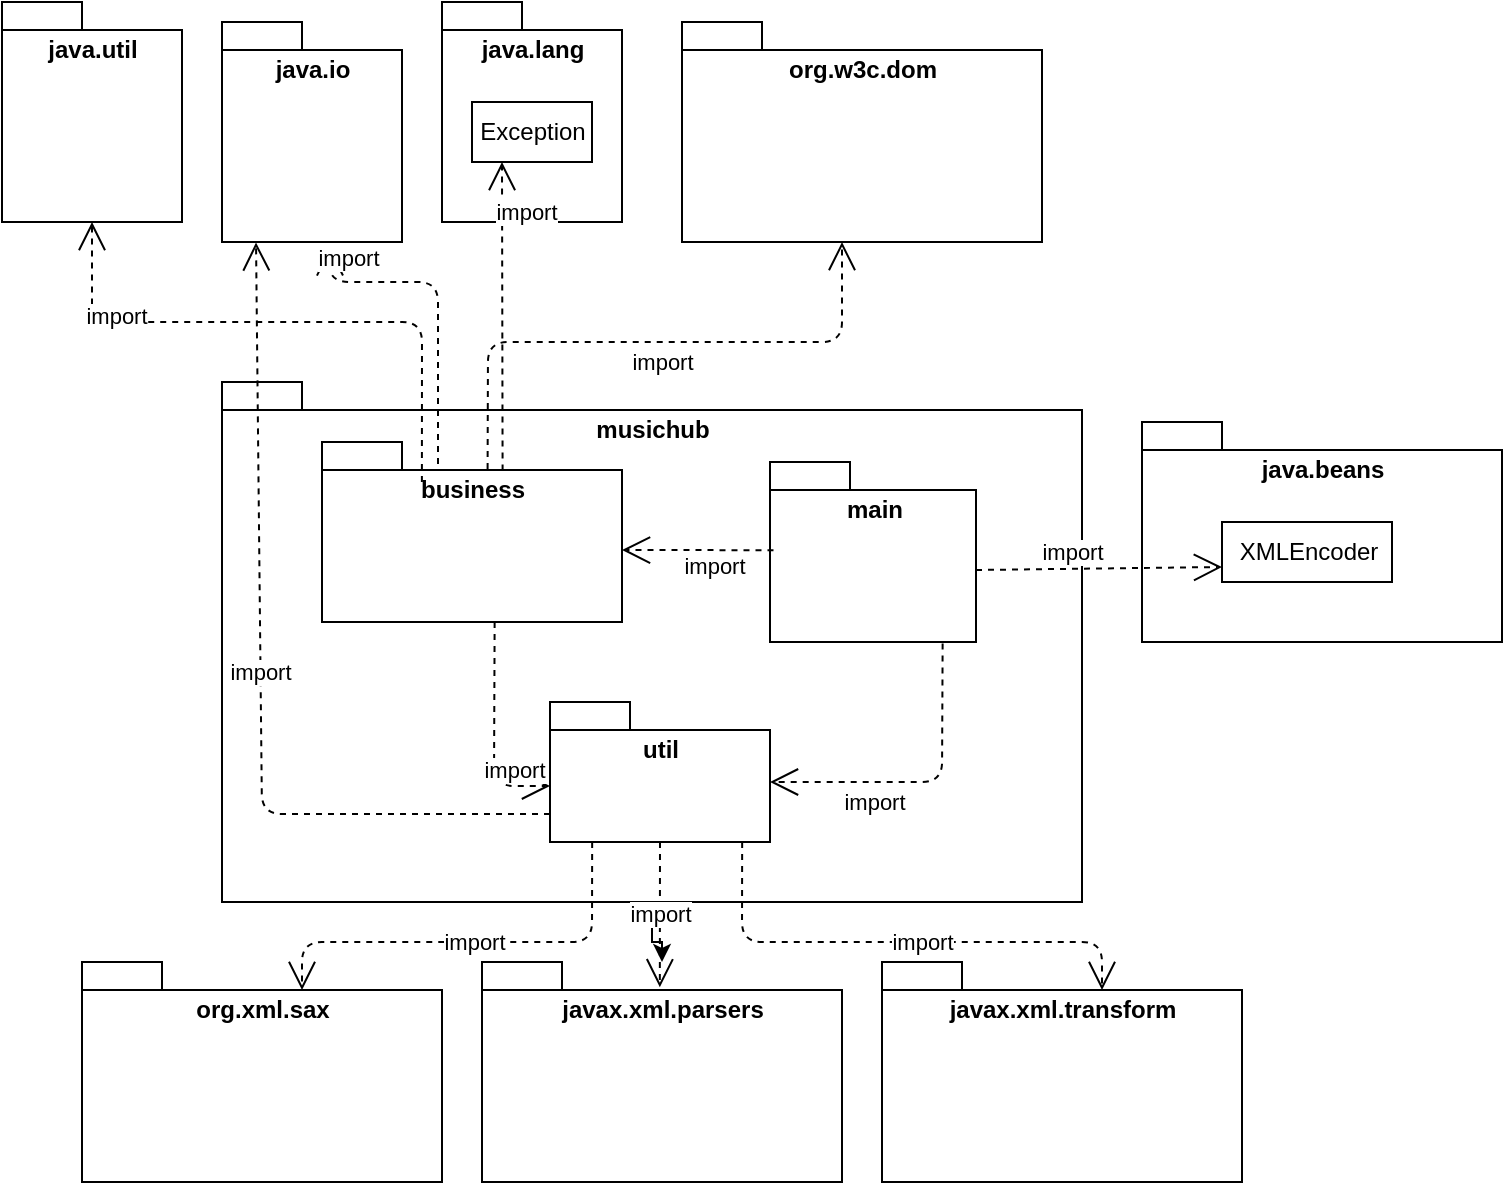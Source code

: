 <mxfile version="14.6.6" type="device"><diagram id="O3Z_Zbh_njxLlbl6jxLN" name="Page-1"><mxGraphModel dx="984" dy="341" grid="1" gridSize="10" guides="1" tooltips="1" connect="1" arrows="1" fold="1" page="1" pageScale="1" pageWidth="827" pageHeight="1169" math="0" shadow="0"><root><mxCell id="0"/><mxCell id="1" parent="0"/><mxCell id="yQxWsXBy1HlQLIvJthaa-1" value="" style="edgeStyle=orthogonalEdgeStyle;rounded=0;orthogonalLoop=1;jettySize=auto;html=1;" edge="1" parent="1" source="yQxWsXBy1HlQLIvJthaa-2" target="yQxWsXBy1HlQLIvJthaa-21"><mxGeometry relative="1" as="geometry"/></mxCell><mxCell id="yQxWsXBy1HlQLIvJthaa-2" value="musichub" style="shape=folder;fontStyle=1;spacingTop=10;tabWidth=40;tabHeight=14;tabPosition=left;html=1;align=center;verticalAlign=top;" vertex="1" parent="1"><mxGeometry x="160" y="200" width="430" height="260" as="geometry"/></mxCell><mxCell id="yQxWsXBy1HlQLIvJthaa-3" value="business" style="shape=folder;fontStyle=1;spacingTop=10;tabWidth=40;tabHeight=14;tabPosition=left;html=1;align=center;verticalAlign=top;" vertex="1" parent="1"><mxGeometry x="210" y="230" width="150" height="90" as="geometry"/></mxCell><mxCell id="yQxWsXBy1HlQLIvJthaa-4" value="main" style="shape=folder;fontStyle=1;spacingTop=10;tabWidth=40;tabHeight=14;tabPosition=left;html=1;align=center;verticalAlign=top;" vertex="1" parent="1"><mxGeometry x="434" y="240" width="103" height="90" as="geometry"/></mxCell><mxCell id="yQxWsXBy1HlQLIvJthaa-5" value="util" style="shape=folder;fontStyle=1;spacingTop=10;tabWidth=40;tabHeight=14;tabPosition=left;html=1;align=center;verticalAlign=top;" vertex="1" parent="1"><mxGeometry x="324" y="360" width="110" height="70" as="geometry"/></mxCell><mxCell id="yQxWsXBy1HlQLIvJthaa-6" value="java.io" style="shape=folder;fontStyle=1;spacingTop=10;tabWidth=40;tabHeight=14;tabPosition=left;html=1;align=center;verticalAlign=top;" vertex="1" parent="1"><mxGeometry x="160" y="20" width="90" height="110" as="geometry"/></mxCell><mxCell id="yQxWsXBy1HlQLIvJthaa-7" value="import" style="endArrow=open;endSize=12;dashed=1;html=1;entryX=0.017;entryY=0.49;entryDx=0;entryDy=0;entryPerimeter=0;exitX=0.017;exitY=0.49;exitDx=0;exitDy=0;exitPerimeter=0;" edge="1" parent="1" source="yQxWsXBy1HlQLIvJthaa-4"><mxGeometry x="-0.214" y="8" width="160" relative="1" as="geometry"><mxPoint x="510" y="284.29" as="sourcePoint"/><mxPoint x="360" y="284" as="targetPoint"/><mxPoint as="offset"/></mxGeometry></mxCell><mxCell id="yQxWsXBy1HlQLIvJthaa-8" value="import" style="endArrow=open;endSize=12;dashed=1;html=1;entryX=0.838;entryY=1.009;entryDx=0;entryDy=0;entryPerimeter=0;exitX=0.838;exitY=1.009;exitDx=0;exitDy=0;exitPerimeter=0;" edge="1" parent="1" source="yQxWsXBy1HlQLIvJthaa-4"><mxGeometry x="0.336" y="10" width="160" relative="1" as="geometry"><mxPoint x="520" y="330" as="sourcePoint"/><mxPoint x="434" y="400" as="targetPoint"/><Array as="points"><mxPoint x="520" y="400"/></Array><mxPoint as="offset"/></mxGeometry></mxCell><mxCell id="yQxWsXBy1HlQLIvJthaa-9" value="import" style="endArrow=open;endSize=12;dashed=1;html=1;entryX=0.599;entryY=1.024;entryDx=0;entryDy=0;entryPerimeter=0;" edge="1" parent="1" target="yQxWsXBy1HlQLIvJthaa-6"><mxGeometry x="0.679" y="-12" width="160" relative="1" as="geometry"><mxPoint x="268" y="241" as="sourcePoint"/><mxPoint x="340" y="180" as="targetPoint"/><Array as="points"><mxPoint x="268" y="150"/><mxPoint x="214" y="150"/></Array><mxPoint as="offset"/></mxGeometry></mxCell><mxCell id="yQxWsXBy1HlQLIvJthaa-10" value="org.w3c.dom" style="shape=folder;fontStyle=1;spacingTop=10;tabWidth=40;tabHeight=14;tabPosition=left;html=1;align=center;verticalAlign=top;" vertex="1" parent="1"><mxGeometry x="390" y="20" width="180" height="110" as="geometry"/></mxCell><mxCell id="yQxWsXBy1HlQLIvJthaa-11" value="import" style="endArrow=open;endSize=12;dashed=1;html=1;entryX=0.599;entryY=1.024;entryDx=0;entryDy=0;entryPerimeter=0;exitX=0.552;exitY=0.15;exitDx=0;exitDy=0;exitPerimeter=0;" edge="1" parent="1" source="yQxWsXBy1HlQLIvJthaa-3"><mxGeometry x="0.036" y="-10" width="160" relative="1" as="geometry"><mxPoint x="300" y="180" as="sourcePoint"/><mxPoint x="470" y="130.0" as="targetPoint"/><mxPoint as="offset"/><Array as="points"><mxPoint x="293" y="180"/><mxPoint x="470" y="180"/></Array></mxGeometry></mxCell><mxCell id="yQxWsXBy1HlQLIvJthaa-12" value="java.lang" style="shape=folder;fontStyle=1;spacingTop=10;tabWidth=40;tabHeight=14;tabPosition=left;html=1;align=center;verticalAlign=top;" vertex="1" parent="1"><mxGeometry x="270" y="10" width="90" height="110" as="geometry"/></mxCell><mxCell id="yQxWsXBy1HlQLIvJthaa-13" value="import" style="endArrow=open;endSize=12;dashed=1;html=1;entryX=0.25;entryY=1;entryDx=0;entryDy=0;exitX=0.602;exitY=0.159;exitDx=0;exitDy=0;exitPerimeter=0;" edge="1" parent="1" source="yQxWsXBy1HlQLIvJthaa-3" target="yQxWsXBy1HlQLIvJthaa-14"><mxGeometry x="0.679" y="-12" width="160" relative="1" as="geometry"><mxPoint x="342.04" y="240" as="sourcePoint"/><mxPoint x="287.95" y="131.64" as="targetPoint"/><mxPoint as="offset"/></mxGeometry></mxCell><mxCell id="yQxWsXBy1HlQLIvJthaa-14" value="Exception" style="html=1;align=center;" vertex="1" parent="1"><mxGeometry x="285" y="60" width="60" height="30" as="geometry"/></mxCell><mxCell id="yQxWsXBy1HlQLIvJthaa-15" value="import" style="endArrow=open;endSize=12;dashed=1;html=1;entryX=0;entryY=0;entryDx=0;entryDy=42;entryPerimeter=0;exitX=0;exitY=0;exitDx=0;exitDy=42;exitPerimeter=0;" edge="1" parent="1" target="yQxWsXBy1HlQLIvJthaa-5"><mxGeometry x="0.336" y="10" width="160" relative="1" as="geometry"><mxPoint x="296.314" y="320.0" as="sourcePoint"/><mxPoint x="210" y="389.19" as="targetPoint"/><Array as="points"><mxPoint x="296" y="402"/></Array><mxPoint as="offset"/></mxGeometry></mxCell><mxCell id="yQxWsXBy1HlQLIvJthaa-16" value="java.util" style="shape=folder;fontStyle=1;spacingTop=10;tabWidth=40;tabHeight=14;tabPosition=left;html=1;align=center;verticalAlign=top;" vertex="1" parent="1"><mxGeometry x="50" y="10" width="90" height="110" as="geometry"/></mxCell><mxCell id="yQxWsXBy1HlQLIvJthaa-17" value="import" style="endArrow=open;endSize=12;dashed=1;html=1;entryX=0.5;entryY=1;entryDx=0;entryDy=0;entryPerimeter=0;exitX=0.333;exitY=0.222;exitDx=0;exitDy=0;exitPerimeter=0;" edge="1" parent="1" source="yQxWsXBy1HlQLIvJthaa-3" target="yQxWsXBy1HlQLIvJthaa-16"><mxGeometry x="0.679" y="-12" width="160" relative="1" as="geometry"><mxPoint x="250.0" y="240" as="sourcePoint"/><mxPoint x="195.91" y="131.64" as="targetPoint"/><Array as="points"><mxPoint x="260" y="170"/><mxPoint x="95" y="170"/></Array><mxPoint as="offset"/></mxGeometry></mxCell><mxCell id="yQxWsXBy1HlQLIvJthaa-18" value="java.beans" style="shape=folder;fontStyle=1;spacingTop=10;tabWidth=40;tabHeight=14;tabPosition=left;html=1;align=center;verticalAlign=top;" vertex="1" parent="1"><mxGeometry x="620" y="220" width="180" height="110" as="geometry"/></mxCell><mxCell id="yQxWsXBy1HlQLIvJthaa-19" value="import" style="endArrow=open;endSize=12;dashed=1;html=1;entryX=0;entryY=0.75;entryDx=0;entryDy=0;exitX=0.017;exitY=0.49;exitDx=0;exitDy=0;exitPerimeter=0;" edge="1" parent="1" target="yQxWsXBy1HlQLIvJthaa-20"><mxGeometry x="-0.214" y="8" width="160" relative="1" as="geometry"><mxPoint x="537" y="294" as="sourcePoint"/><mxPoint x="612.751" y="294.1" as="targetPoint"/><mxPoint as="offset"/></mxGeometry></mxCell><mxCell id="yQxWsXBy1HlQLIvJthaa-20" value="XMLEncoder" style="html=1;align=center;" vertex="1" parent="1"><mxGeometry x="660" y="270" width="85" height="30" as="geometry"/></mxCell><mxCell id="yQxWsXBy1HlQLIvJthaa-21" value="javax.xml.parsers" style="shape=folder;fontStyle=1;spacingTop=10;tabWidth=40;tabHeight=14;tabPosition=left;html=1;align=center;verticalAlign=top;" vertex="1" parent="1"><mxGeometry x="290" y="490" width="180" height="110" as="geometry"/></mxCell><mxCell id="yQxWsXBy1HlQLIvJthaa-22" value="import" style="endArrow=open;endSize=12;dashed=1;html=1;exitX=0.5;exitY=1;exitDx=0;exitDy=0;exitPerimeter=0;entryX=0.494;entryY=0.115;entryDx=0;entryDy=0;entryPerimeter=0;" edge="1" parent="1" source="yQxWsXBy1HlQLIvJthaa-5" target="yQxWsXBy1HlQLIvJthaa-21"><mxGeometry width="160" relative="1" as="geometry"><mxPoint x="440" y="530" as="sourcePoint"/><mxPoint x="600" y="530" as="targetPoint"/></mxGeometry></mxCell><mxCell id="yQxWsXBy1HlQLIvJthaa-23" value="javax.xml.transform" style="shape=folder;fontStyle=1;spacingTop=10;tabWidth=40;tabHeight=14;tabPosition=left;html=1;align=center;verticalAlign=top;" vertex="1" parent="1"><mxGeometry x="490" y="490" width="180" height="110" as="geometry"/></mxCell><mxCell id="yQxWsXBy1HlQLIvJthaa-24" value="import" style="endArrow=open;endSize=12;dashed=1;html=1;exitX=0.5;exitY=1;exitDx=0;exitDy=0;exitPerimeter=0;entryX=0;entryY=0;entryDx=110;entryDy=14;entryPerimeter=0;" edge="1" parent="1" target="yQxWsXBy1HlQLIvJthaa-23"><mxGeometry x="0.102" width="160" relative="1" as="geometry"><mxPoint x="420.08" y="430.0" as="sourcePoint"/><mxPoint x="420.0" y="502.65" as="targetPoint"/><Array as="points"><mxPoint x="420" y="480"/><mxPoint x="600" y="480"/></Array><mxPoint as="offset"/></mxGeometry></mxCell><mxCell id="yQxWsXBy1HlQLIvJthaa-25" value="org.xml.sax" style="shape=folder;fontStyle=1;spacingTop=10;tabWidth=40;tabHeight=14;tabPosition=left;html=1;align=center;verticalAlign=top;" vertex="1" parent="1"><mxGeometry x="90" y="490" width="180" height="110" as="geometry"/></mxCell><mxCell id="yQxWsXBy1HlQLIvJthaa-26" value="import" style="endArrow=open;endSize=12;dashed=1;html=1;exitX=0.5;exitY=1;exitDx=0;exitDy=0;exitPerimeter=0;entryX=0;entryY=0;entryDx=110;entryDy=14;entryPerimeter=0;" edge="1" parent="1" target="yQxWsXBy1HlQLIvJthaa-25"><mxGeometry width="160" relative="1" as="geometry"><mxPoint x="345.08" y="430.0" as="sourcePoint"/><mxPoint x="345.0" y="502.65" as="targetPoint"/><Array as="points"><mxPoint x="345" y="480"/><mxPoint x="200" y="480"/></Array></mxGeometry></mxCell><mxCell id="yQxWsXBy1HlQLIvJthaa-27" value="import" style="endArrow=open;endSize=12;dashed=1;html=1;exitX=0;exitY=0;exitDx=0;exitDy=56;exitPerimeter=0;entryX=0.189;entryY=1.002;entryDx=0;entryDy=0;entryPerimeter=0;" edge="1" parent="1" source="yQxWsXBy1HlQLIvJthaa-5" target="yQxWsXBy1HlQLIvJthaa-6"><mxGeometry width="160" relative="1" as="geometry"><mxPoint x="388.92" y="512.65" as="sourcePoint"/><mxPoint x="389" y="440.0" as="targetPoint"/><Array as="points"><mxPoint x="180" y="416"/></Array></mxGeometry></mxCell></root></mxGraphModel></diagram></mxfile>